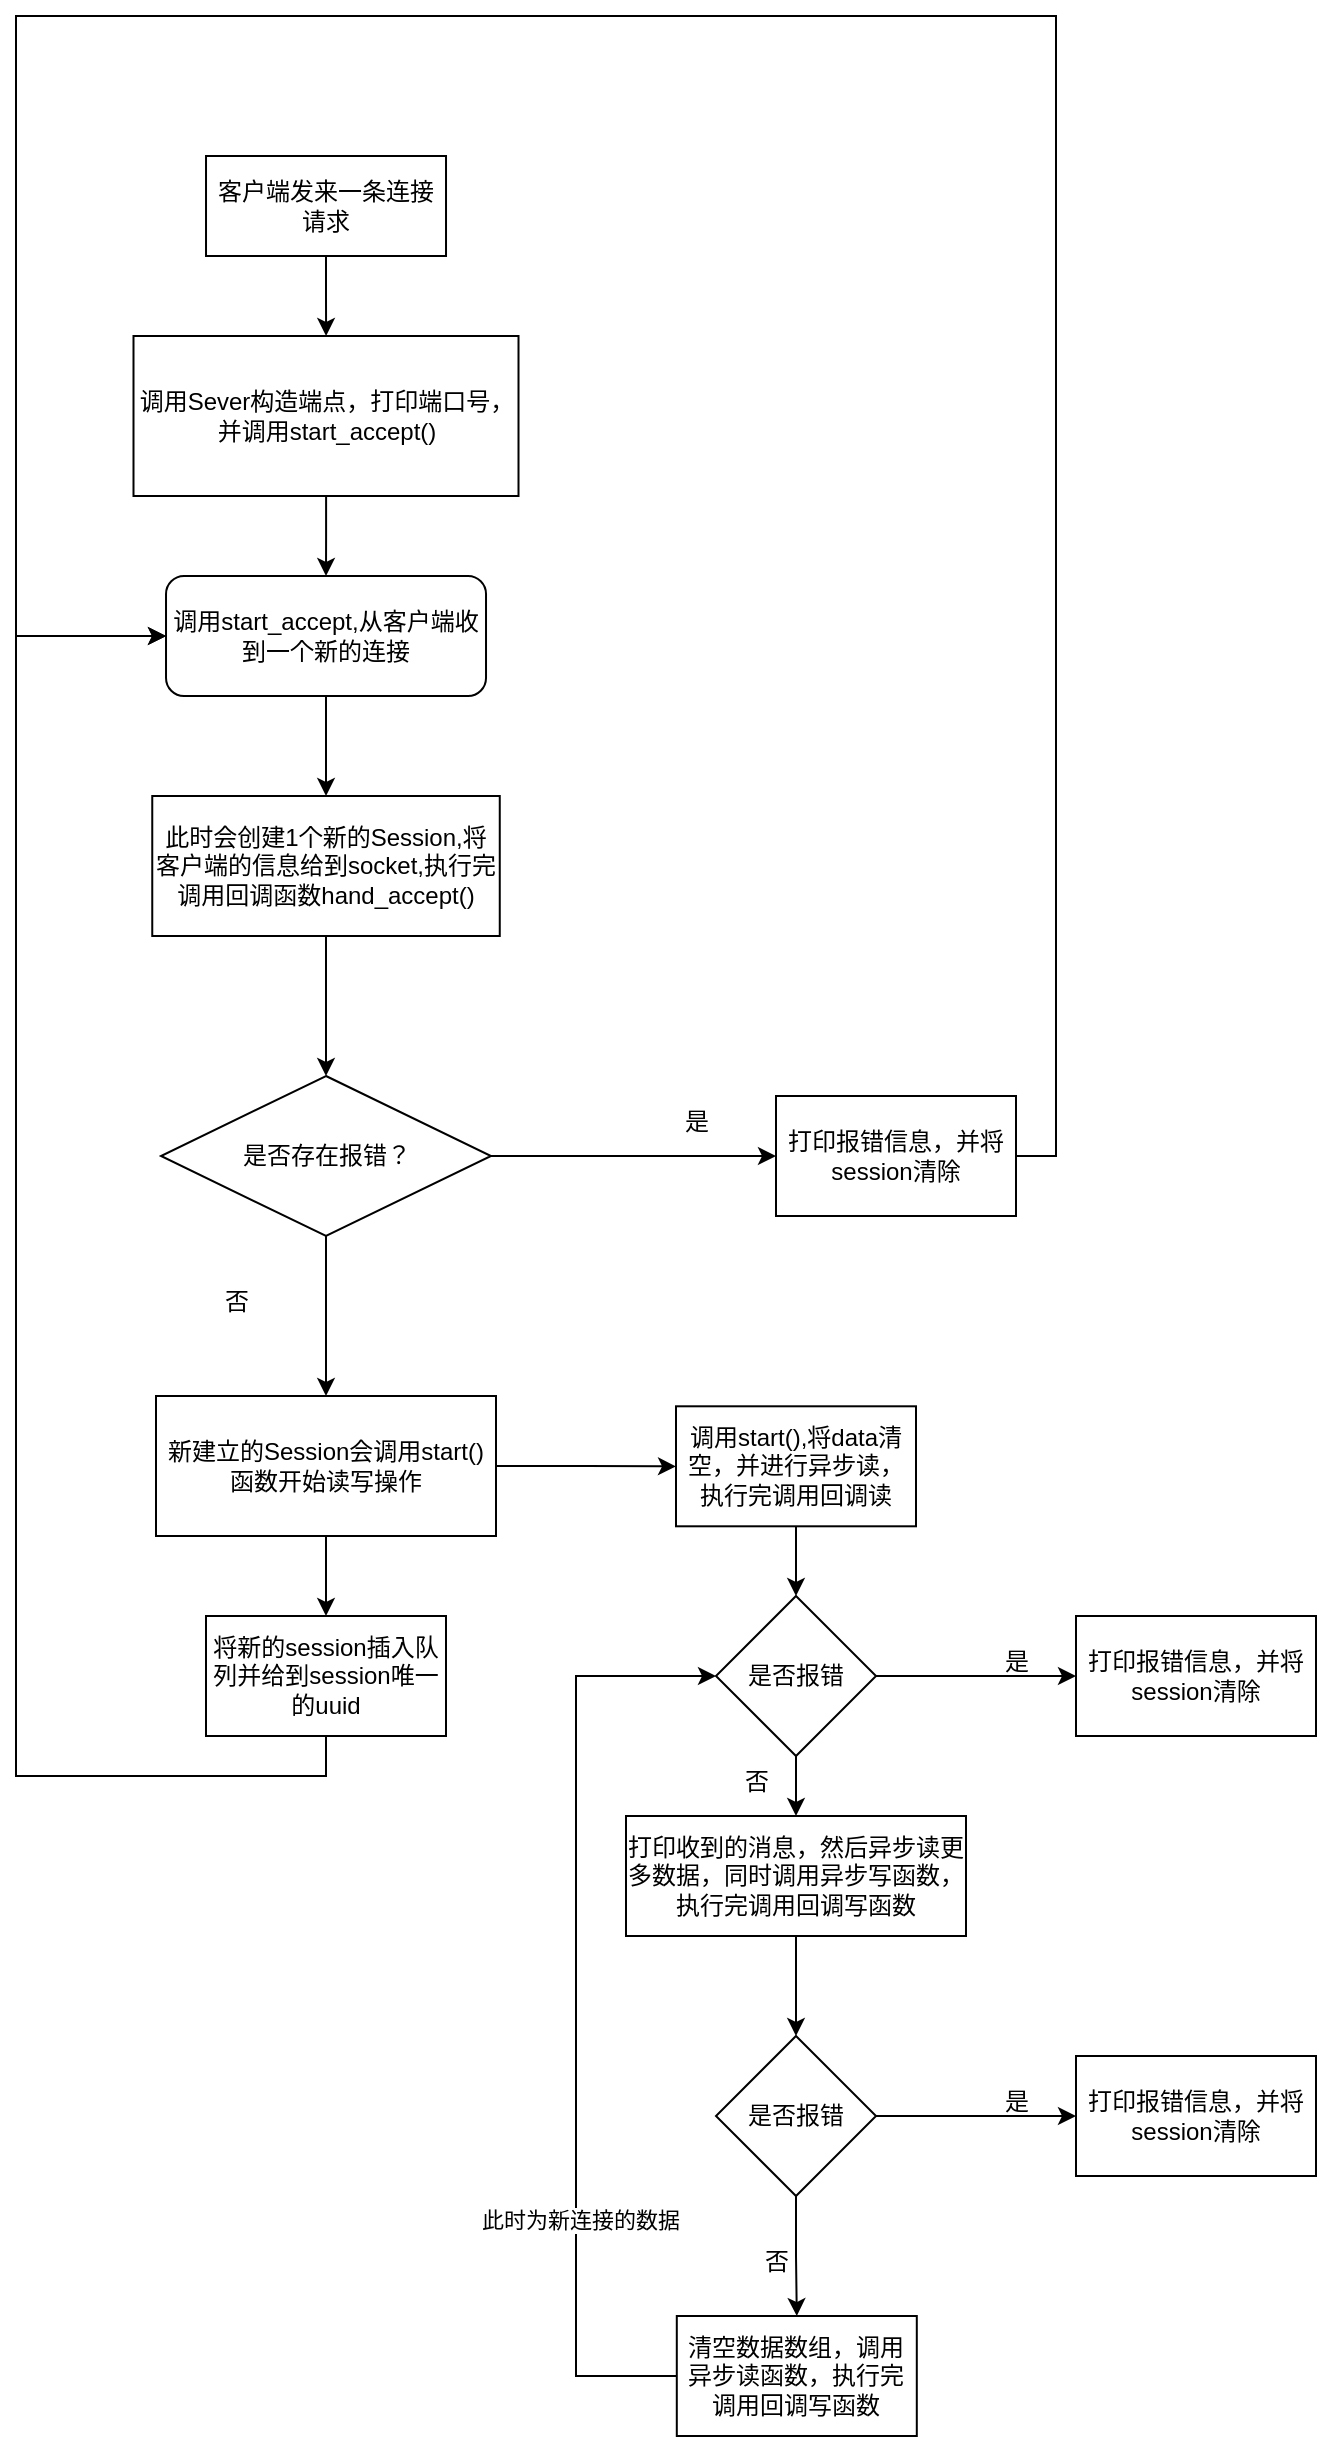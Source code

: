 <mxfile version="22.1.16" type="device">
  <diagram id="C5RBs43oDa-KdzZeNtuy" name="Page-1">
    <mxGraphModel dx="1421" dy="2122" grid="1" gridSize="10" guides="1" tooltips="1" connect="1" arrows="1" fold="1" page="1" pageScale="1" pageWidth="827" pageHeight="1169" math="0" shadow="0">
      <root>
        <mxCell id="WIyWlLk6GJQsqaUBKTNV-0" />
        <mxCell id="WIyWlLk6GJQsqaUBKTNV-1" parent="WIyWlLk6GJQsqaUBKTNV-0" />
        <mxCell id="PDwzSPnM38K55kqTYbUt-0" style="edgeStyle=orthogonalEdgeStyle;rounded=0;orthogonalLoop=1;jettySize=auto;html=1;exitX=0.5;exitY=1;exitDx=0;exitDy=0;" parent="WIyWlLk6GJQsqaUBKTNV-1" source="WIyWlLk6GJQsqaUBKTNV-3" target="PDwzSPnM38K55kqTYbUt-1" edge="1">
          <mxGeometry relative="1" as="geometry">
            <mxPoint x="305" y="190" as="targetPoint" />
          </mxGeometry>
        </mxCell>
        <mxCell id="WIyWlLk6GJQsqaUBKTNV-3" value="调用start_accept,从客户端收到一个新的连接" style="rounded=1;whiteSpace=wrap;html=1;fontSize=12;glass=0;strokeWidth=1;shadow=0;" parent="WIyWlLk6GJQsqaUBKTNV-1" vertex="1">
          <mxGeometry x="225.01" y="210" width="160" height="60" as="geometry" />
        </mxCell>
        <mxCell id="AsWRuGdlwKQYSqbX96Rr-0" style="edgeStyle=orthogonalEdgeStyle;rounded=0;orthogonalLoop=1;jettySize=auto;html=1;exitX=0.5;exitY=1;exitDx=0;exitDy=0;entryX=0.5;entryY=0;entryDx=0;entryDy=0;" edge="1" parent="WIyWlLk6GJQsqaUBKTNV-1" source="PDwzSPnM38K55kqTYbUt-1" target="AsWRuGdlwKQYSqbX96Rr-12">
          <mxGeometry relative="1" as="geometry">
            <mxPoint x="450" y="430" as="targetPoint" />
            <Array as="points">
              <mxPoint x="305" y="460" />
              <mxPoint x="305" y="460" />
            </Array>
          </mxGeometry>
        </mxCell>
        <mxCell id="PDwzSPnM38K55kqTYbUt-1" value="此时会创建1个新的Session,将客户端的信息给到socket,执行完调用回调函数hand_accept()" style="rounded=0;whiteSpace=wrap;html=1;" parent="WIyWlLk6GJQsqaUBKTNV-1" vertex="1">
          <mxGeometry x="218.13" y="320" width="173.75" height="70" as="geometry" />
        </mxCell>
        <mxCell id="AsWRuGdlwKQYSqbX96Rr-2" style="edgeStyle=orthogonalEdgeStyle;rounded=0;orthogonalLoop=1;jettySize=auto;html=1;exitX=0.5;exitY=1;exitDx=0;exitDy=0;" edge="1" parent="WIyWlLk6GJQsqaUBKTNV-1" source="AsWRuGdlwKQYSqbX96Rr-1" target="AsWRuGdlwKQYSqbX96Rr-18">
          <mxGeometry relative="1" as="geometry">
            <mxPoint x="305" y="810" as="targetPoint" />
          </mxGeometry>
        </mxCell>
        <mxCell id="AsWRuGdlwKQYSqbX96Rr-21" style="edgeStyle=orthogonalEdgeStyle;rounded=0;orthogonalLoop=1;jettySize=auto;html=1;exitX=1;exitY=0.5;exitDx=0;exitDy=0;" edge="1" parent="WIyWlLk6GJQsqaUBKTNV-1" source="AsWRuGdlwKQYSqbX96Rr-1" target="AsWRuGdlwKQYSqbX96Rr-22">
          <mxGeometry relative="1" as="geometry">
            <mxPoint x="540" y="655.152" as="targetPoint" />
          </mxGeometry>
        </mxCell>
        <mxCell id="AsWRuGdlwKQYSqbX96Rr-1" value="新建立的Session会调用start()函数开始读写操作" style="rounded=0;whiteSpace=wrap;html=1;" vertex="1" parent="WIyWlLk6GJQsqaUBKTNV-1">
          <mxGeometry x="220" y="620" width="170" height="70" as="geometry" />
        </mxCell>
        <mxCell id="AsWRuGdlwKQYSqbX96Rr-11" style="edgeStyle=orthogonalEdgeStyle;rounded=0;orthogonalLoop=1;jettySize=auto;html=1;entryX=0.5;entryY=0;entryDx=0;entryDy=0;" edge="1" parent="WIyWlLk6GJQsqaUBKTNV-1" source="AsWRuGdlwKQYSqbX96Rr-10" target="WIyWlLk6GJQsqaUBKTNV-3">
          <mxGeometry relative="1" as="geometry" />
        </mxCell>
        <mxCell id="AsWRuGdlwKQYSqbX96Rr-10" value="调用Sever构造端点，打印端口号，并调用start_accept()" style="rounded=0;whiteSpace=wrap;html=1;" vertex="1" parent="WIyWlLk6GJQsqaUBKTNV-1">
          <mxGeometry x="208.75" y="90" width="192.5" height="80" as="geometry" />
        </mxCell>
        <mxCell id="AsWRuGdlwKQYSqbX96Rr-13" style="edgeStyle=orthogonalEdgeStyle;rounded=0;orthogonalLoop=1;jettySize=auto;html=1;exitX=0.5;exitY=1;exitDx=0;exitDy=0;" edge="1" parent="WIyWlLk6GJQsqaUBKTNV-1" source="AsWRuGdlwKQYSqbX96Rr-12" target="AsWRuGdlwKQYSqbX96Rr-1">
          <mxGeometry relative="1" as="geometry" />
        </mxCell>
        <mxCell id="AsWRuGdlwKQYSqbX96Rr-15" style="edgeStyle=orthogonalEdgeStyle;rounded=0;orthogonalLoop=1;jettySize=auto;html=1;exitX=1;exitY=0.5;exitDx=0;exitDy=0;entryX=0;entryY=0.5;entryDx=0;entryDy=0;" edge="1" parent="WIyWlLk6GJQsqaUBKTNV-1" source="AsWRuGdlwKQYSqbX96Rr-12" target="AsWRuGdlwKQYSqbX96Rr-16">
          <mxGeometry relative="1" as="geometry">
            <mxPoint x="510" y="500" as="targetPoint" />
          </mxGeometry>
        </mxCell>
        <mxCell id="AsWRuGdlwKQYSqbX96Rr-12" value="是否存在报错？" style="rhombus;whiteSpace=wrap;html=1;" vertex="1" parent="WIyWlLk6GJQsqaUBKTNV-1">
          <mxGeometry x="222.5" y="460" width="165" height="80" as="geometry" />
        </mxCell>
        <mxCell id="AsWRuGdlwKQYSqbX96Rr-14" value="否" style="text;html=1;align=center;verticalAlign=middle;resizable=0;points=[];autosize=1;strokeColor=none;fillColor=none;" vertex="1" parent="WIyWlLk6GJQsqaUBKTNV-1">
          <mxGeometry x="240" y="558" width="40" height="30" as="geometry" />
        </mxCell>
        <mxCell id="AsWRuGdlwKQYSqbX96Rr-16" value="打印报错信息，并将session清除" style="rounded=0;whiteSpace=wrap;html=1;" vertex="1" parent="WIyWlLk6GJQsqaUBKTNV-1">
          <mxGeometry x="530" y="470" width="120" height="60" as="geometry" />
        </mxCell>
        <mxCell id="AsWRuGdlwKQYSqbX96Rr-17" value="是" style="text;html=1;align=center;verticalAlign=middle;resizable=0;points=[];autosize=1;strokeColor=none;fillColor=none;" vertex="1" parent="WIyWlLk6GJQsqaUBKTNV-1">
          <mxGeometry x="470" y="468" width="40" height="30" as="geometry" />
        </mxCell>
        <mxCell id="AsWRuGdlwKQYSqbX96Rr-19" style="edgeStyle=orthogonalEdgeStyle;rounded=0;orthogonalLoop=1;jettySize=auto;html=1;exitX=0.5;exitY=1;exitDx=0;exitDy=0;" edge="1" parent="WIyWlLk6GJQsqaUBKTNV-1" source="AsWRuGdlwKQYSqbX96Rr-18" target="WIyWlLk6GJQsqaUBKTNV-3">
          <mxGeometry relative="1" as="geometry">
            <mxPoint x="305" y="830.0" as="targetPoint" />
            <Array as="points">
              <mxPoint x="305" y="810" />
              <mxPoint x="150" y="810" />
              <mxPoint x="150" y="240" />
            </Array>
          </mxGeometry>
        </mxCell>
        <mxCell id="AsWRuGdlwKQYSqbX96Rr-18" value="将新的session插入队列并给到session唯一的uuid" style="rounded=0;whiteSpace=wrap;html=1;" vertex="1" parent="WIyWlLk6GJQsqaUBKTNV-1">
          <mxGeometry x="245" y="730" width="120" height="60" as="geometry" />
        </mxCell>
        <mxCell id="AsWRuGdlwKQYSqbX96Rr-23" style="edgeStyle=orthogonalEdgeStyle;rounded=0;orthogonalLoop=1;jettySize=auto;html=1;exitX=0.5;exitY=1;exitDx=0;exitDy=0;" edge="1" parent="WIyWlLk6GJQsqaUBKTNV-1" source="AsWRuGdlwKQYSqbX96Rr-22" target="AsWRuGdlwKQYSqbX96Rr-25">
          <mxGeometry relative="1" as="geometry">
            <mxPoint x="570" y="720" as="targetPoint" />
          </mxGeometry>
        </mxCell>
        <mxCell id="AsWRuGdlwKQYSqbX96Rr-22" value="调用start(),将data清空，并进行异步读，执行完调用回调读" style="rounded=0;whiteSpace=wrap;html=1;" vertex="1" parent="WIyWlLk6GJQsqaUBKTNV-1">
          <mxGeometry x="480" y="625.152" width="120" height="60" as="geometry" />
        </mxCell>
        <mxCell id="AsWRuGdlwKQYSqbX96Rr-31" style="edgeStyle=orthogonalEdgeStyle;rounded=0;orthogonalLoop=1;jettySize=auto;html=1;exitX=0.5;exitY=1;exitDx=0;exitDy=0;entryX=0.5;entryY=0;entryDx=0;entryDy=0;" edge="1" parent="WIyWlLk6GJQsqaUBKTNV-1" source="AsWRuGdlwKQYSqbX96Rr-24" target="AsWRuGdlwKQYSqbX96Rr-32">
          <mxGeometry relative="1" as="geometry">
            <mxPoint x="540.121" y="930" as="targetPoint" />
          </mxGeometry>
        </mxCell>
        <mxCell id="AsWRuGdlwKQYSqbX96Rr-24" value="打印收到的消息，然后异步读更多数据，同时调用异步写函数，执行完调用回调写函数" style="rounded=0;whiteSpace=wrap;html=1;" vertex="1" parent="WIyWlLk6GJQsqaUBKTNV-1">
          <mxGeometry x="455" y="830" width="170" height="60" as="geometry" />
        </mxCell>
        <mxCell id="AsWRuGdlwKQYSqbX96Rr-29" style="edgeStyle=orthogonalEdgeStyle;rounded=0;orthogonalLoop=1;jettySize=auto;html=1;exitX=0.5;exitY=1;exitDx=0;exitDy=0;" edge="1" parent="WIyWlLk6GJQsqaUBKTNV-1" source="AsWRuGdlwKQYSqbX96Rr-25" target="AsWRuGdlwKQYSqbX96Rr-24">
          <mxGeometry relative="1" as="geometry" />
        </mxCell>
        <mxCell id="AsWRuGdlwKQYSqbX96Rr-25" value="是否报错" style="rhombus;whiteSpace=wrap;html=1;" vertex="1" parent="WIyWlLk6GJQsqaUBKTNV-1">
          <mxGeometry x="500" y="720" width="80" height="80" as="geometry" />
        </mxCell>
        <mxCell id="AsWRuGdlwKQYSqbX96Rr-26" style="edgeStyle=orthogonalEdgeStyle;rounded=0;orthogonalLoop=1;jettySize=auto;html=1;entryX=0;entryY=0.5;entryDx=0;entryDy=0;exitX=1;exitY=0.5;exitDx=0;exitDy=0;" edge="1" parent="WIyWlLk6GJQsqaUBKTNV-1" target="AsWRuGdlwKQYSqbX96Rr-27" source="AsWRuGdlwKQYSqbX96Rr-25">
          <mxGeometry relative="1" as="geometry">
            <mxPoint x="740" y="770" as="targetPoint" />
            <mxPoint x="600" y="760" as="sourcePoint" />
          </mxGeometry>
        </mxCell>
        <mxCell id="AsWRuGdlwKQYSqbX96Rr-27" value="打印报错信息，并将session清除" style="rounded=0;whiteSpace=wrap;html=1;" vertex="1" parent="WIyWlLk6GJQsqaUBKTNV-1">
          <mxGeometry x="680" y="730" width="120" height="60" as="geometry" />
        </mxCell>
        <mxCell id="AsWRuGdlwKQYSqbX96Rr-28" value="是" style="text;html=1;align=center;verticalAlign=middle;resizable=0;points=[];autosize=1;strokeColor=none;fillColor=none;" vertex="1" parent="WIyWlLk6GJQsqaUBKTNV-1">
          <mxGeometry x="630" y="738" width="40" height="30" as="geometry" />
        </mxCell>
        <mxCell id="AsWRuGdlwKQYSqbX96Rr-30" value="否" style="text;html=1;align=center;verticalAlign=middle;resizable=0;points=[];autosize=1;strokeColor=none;fillColor=none;" vertex="1" parent="WIyWlLk6GJQsqaUBKTNV-1">
          <mxGeometry x="500" y="798" width="40" height="30" as="geometry" />
        </mxCell>
        <mxCell id="AsWRuGdlwKQYSqbX96Rr-36" style="edgeStyle=orthogonalEdgeStyle;rounded=0;orthogonalLoop=1;jettySize=auto;html=1;exitX=0.5;exitY=1;exitDx=0;exitDy=0;" edge="1" parent="WIyWlLk6GJQsqaUBKTNV-1" source="AsWRuGdlwKQYSqbX96Rr-32" target="AsWRuGdlwKQYSqbX96Rr-38">
          <mxGeometry relative="1" as="geometry">
            <mxPoint x="540.4" y="1080" as="targetPoint" />
          </mxGeometry>
        </mxCell>
        <mxCell id="AsWRuGdlwKQYSqbX96Rr-32" value="是否报错" style="rhombus;whiteSpace=wrap;html=1;" vertex="1" parent="WIyWlLk6GJQsqaUBKTNV-1">
          <mxGeometry x="500" y="940" width="80" height="80" as="geometry" />
        </mxCell>
        <mxCell id="AsWRuGdlwKQYSqbX96Rr-33" style="edgeStyle=orthogonalEdgeStyle;rounded=0;orthogonalLoop=1;jettySize=auto;html=1;entryX=0;entryY=0.5;entryDx=0;entryDy=0;exitX=1;exitY=0.5;exitDx=0;exitDy=0;" edge="1" parent="WIyWlLk6GJQsqaUBKTNV-1" source="AsWRuGdlwKQYSqbX96Rr-32" target="AsWRuGdlwKQYSqbX96Rr-34">
          <mxGeometry relative="1" as="geometry">
            <mxPoint x="740" y="990" as="targetPoint" />
            <mxPoint x="600" y="980" as="sourcePoint" />
          </mxGeometry>
        </mxCell>
        <mxCell id="AsWRuGdlwKQYSqbX96Rr-34" value="打印报错信息，并将session清除" style="rounded=0;whiteSpace=wrap;html=1;" vertex="1" parent="WIyWlLk6GJQsqaUBKTNV-1">
          <mxGeometry x="680" y="950" width="120" height="60" as="geometry" />
        </mxCell>
        <mxCell id="AsWRuGdlwKQYSqbX96Rr-35" value="是" style="text;html=1;align=center;verticalAlign=middle;resizable=0;points=[];autosize=1;strokeColor=none;fillColor=none;" vertex="1" parent="WIyWlLk6GJQsqaUBKTNV-1">
          <mxGeometry x="630" y="958" width="40" height="30" as="geometry" />
        </mxCell>
        <mxCell id="AsWRuGdlwKQYSqbX96Rr-37" value="否" style="text;html=1;align=center;verticalAlign=middle;resizable=0;points=[];autosize=1;strokeColor=none;fillColor=none;" vertex="1" parent="WIyWlLk6GJQsqaUBKTNV-1">
          <mxGeometry x="510" y="1038" width="40" height="30" as="geometry" />
        </mxCell>
        <mxCell id="AsWRuGdlwKQYSqbX96Rr-39" style="edgeStyle=orthogonalEdgeStyle;rounded=0;orthogonalLoop=1;jettySize=auto;html=1;entryX=0;entryY=0.5;entryDx=0;entryDy=0;" edge="1" parent="WIyWlLk6GJQsqaUBKTNV-1" source="AsWRuGdlwKQYSqbX96Rr-38" target="AsWRuGdlwKQYSqbX96Rr-25">
          <mxGeometry relative="1" as="geometry">
            <mxPoint x="430" y="960" as="targetPoint" />
            <Array as="points">
              <mxPoint x="430" y="1110" />
              <mxPoint x="430" y="760" />
            </Array>
          </mxGeometry>
        </mxCell>
        <mxCell id="AsWRuGdlwKQYSqbX96Rr-40" value="此时为新连接的数据" style="edgeLabel;html=1;align=center;verticalAlign=middle;resizable=0;points=[];" vertex="1" connectable="0" parent="AsWRuGdlwKQYSqbX96Rr-39">
          <mxGeometry x="-0.457" y="-2" relative="1" as="geometry">
            <mxPoint y="-1" as="offset" />
          </mxGeometry>
        </mxCell>
        <mxCell id="AsWRuGdlwKQYSqbX96Rr-38" value="清空数据数组，调用异步读函数，执行完调用回调写函数" style="rounded=0;whiteSpace=wrap;html=1;" vertex="1" parent="WIyWlLk6GJQsqaUBKTNV-1">
          <mxGeometry x="480.4" y="1080" width="120" height="60" as="geometry" />
        </mxCell>
        <mxCell id="AsWRuGdlwKQYSqbX96Rr-41" style="edgeStyle=orthogonalEdgeStyle;rounded=0;orthogonalLoop=1;jettySize=auto;html=1;exitX=1;exitY=0.5;exitDx=0;exitDy=0;entryX=0;entryY=0.5;entryDx=0;entryDy=0;" edge="1" parent="WIyWlLk6GJQsqaUBKTNV-1" source="AsWRuGdlwKQYSqbX96Rr-16" target="WIyWlLk6GJQsqaUBKTNV-3">
          <mxGeometry relative="1" as="geometry">
            <Array as="points">
              <mxPoint x="670" y="500" />
              <mxPoint x="670" y="-70" />
              <mxPoint x="150" y="-70" />
              <mxPoint x="150" y="240" />
            </Array>
          </mxGeometry>
        </mxCell>
        <mxCell id="AsWRuGdlwKQYSqbX96Rr-45" style="edgeStyle=orthogonalEdgeStyle;rounded=0;orthogonalLoop=1;jettySize=auto;html=1;" edge="1" parent="WIyWlLk6GJQsqaUBKTNV-1" source="AsWRuGdlwKQYSqbX96Rr-44" target="AsWRuGdlwKQYSqbX96Rr-10">
          <mxGeometry relative="1" as="geometry" />
        </mxCell>
        <mxCell id="AsWRuGdlwKQYSqbX96Rr-44" value="客户端发来一条连接请求" style="rounded=0;whiteSpace=wrap;html=1;" vertex="1" parent="WIyWlLk6GJQsqaUBKTNV-1">
          <mxGeometry x="245.01" width="120" height="50" as="geometry" />
        </mxCell>
      </root>
    </mxGraphModel>
  </diagram>
</mxfile>
